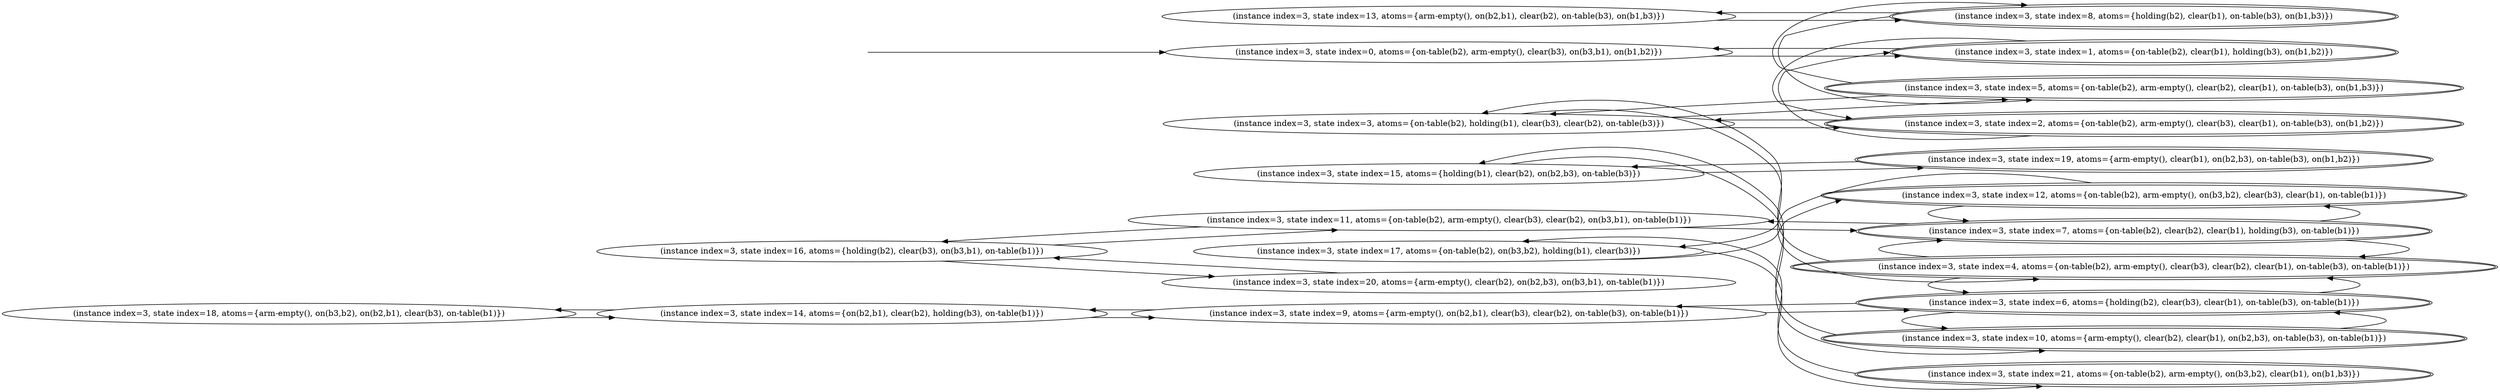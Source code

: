digraph {
rankdir="LR"
s18[label="(instance index=3, state index=18, atoms={arm-empty(), on(b3,b2), on(b2,b1), clear(b3), on-table(b1)})"]
s20[label="(instance index=3, state index=20, atoms={arm-empty(), clear(b2), on(b2,b3), on(b3,b1), on-table(b1)})"]
s14[label="(instance index=3, state index=14, atoms={on(b2,b1), clear(b2), holding(b3), on-table(b1)})"]
s16[label="(instance index=3, state index=16, atoms={holding(b2), clear(b3), on(b3,b1), on-table(b1)})"]
s0[label="(instance index=3, state index=0, atoms={on-table(b2), arm-empty(), clear(b3), on(b3,b1), on(b1,b2)})"]
s3[label="(instance index=3, state index=3, atoms={on-table(b2), holding(b1), clear(b3), clear(b2), on-table(b3)})"]
s9[label="(instance index=3, state index=9, atoms={arm-empty(), on(b2,b1), clear(b3), clear(b2), on-table(b3), on-table(b1)})"]
s11[label="(instance index=3, state index=11, atoms={on-table(b2), arm-empty(), clear(b3), clear(b2), on(b3,b1), on-table(b1)})"]
s13[label="(instance index=3, state index=13, atoms={arm-empty(), on(b2,b1), clear(b2), on-table(b3), on(b1,b3)})"]
s17[label="(instance index=3, state index=17, atoms={on-table(b2), on(b3,b2), holding(b1), clear(b3)})"]
s15[label="(instance index=3, state index=15, atoms={holding(b1), clear(b2), on(b2,b3), on-table(b3)})"]
s21[peripheries=2,label="(instance index=3, state index=21, atoms={on-table(b2), arm-empty(), on(b3,b2), clear(b1), on(b1,b3)})"]
s8[peripheries=2,label="(instance index=3, state index=8, atoms={holding(b2), clear(b1), on-table(b3), on(b1,b3)})"]
s10[peripheries=2,label="(instance index=3, state index=10, atoms={arm-empty(), clear(b2), clear(b1), on(b2,b3), on-table(b3), on-table(b1)})"]
s19[peripheries=2,label="(instance index=3, state index=19, atoms={arm-empty(), clear(b1), on(b2,b3), on-table(b3), on(b1,b2)})"]
s6[peripheries=2,label="(instance index=3, state index=6, atoms={holding(b2), clear(b3), clear(b1), on-table(b3), on-table(b1)})"]
s7[peripheries=2,label="(instance index=3, state index=7, atoms={on-table(b2), clear(b2), clear(b1), holding(b3), on-table(b1)})"]
s5[peripheries=2,label="(instance index=3, state index=5, atoms={on-table(b2), arm-empty(), clear(b2), clear(b1), on-table(b3), on(b1,b3)})"]
s4[peripheries=2,label="(instance index=3, state index=4, atoms={on-table(b2), arm-empty(), clear(b3), clear(b2), clear(b1), on-table(b3), on-table(b1)})"]
s2[peripheries=2,label="(instance index=3, state index=2, atoms={on-table(b2), arm-empty(), clear(b3), clear(b1), on-table(b3), on(b1,b2)})"]
s12[peripheries=2,label="(instance index=3, state index=12, atoms={on-table(b2), arm-empty(), on(b3,b2), clear(b3), clear(b1), on-table(b1)})"]
s1[peripheries=2,label="(instance index=3, state index=1, atoms={on-table(b2), clear(b1), holding(b3), on(b1,b2)})"]
Dangling [ label = "", style = invis ]
{ rank = same; Dangling }
Dangling -> s0
{ rank = same; s0}
{ rank = same; s14,s16}
{ rank = same; s0,s3,s9,s11,s13,s17,s15}
{ rank = same; s21,s8,s10,s19,s6,s7,s5,s4,s2,s12,s1}
{
s18->s14
s20->s16
}
{
s14->s18
s14->s9
s16->s20
s16->s11
}
{
s0->s1
s3->s4
s3->s5
s3->s2
s9->s6
s9->s14
s11->s7
s11->s16
s13->s8
s17->s21
s17->s12
s15->s19
s15->s10
}
{
s21->s17
s8->s5
s8->s13
s10->s15
s10->s6
s19->s15
s6->s4
s6->s10
s6->s9
s7->s12
s7->s4
s7->s11
s5->s3
s5->s8
s4->s7
s4->s6
s4->s3
s2->s3
s2->s1
s12->s7
s12->s17
s1->s2
s1->s0
}
}
